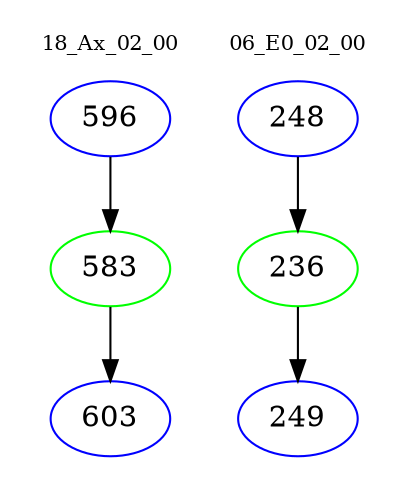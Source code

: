 digraph{
subgraph cluster_0 {
color = white
label = "18_Ax_02_00";
fontsize=10;
T0_596 [label="596", color="blue"]
T0_596 -> T0_583 [color="black"]
T0_583 [label="583", color="green"]
T0_583 -> T0_603 [color="black"]
T0_603 [label="603", color="blue"]
}
subgraph cluster_1 {
color = white
label = "06_E0_02_00";
fontsize=10;
T1_248 [label="248", color="blue"]
T1_248 -> T1_236 [color="black"]
T1_236 [label="236", color="green"]
T1_236 -> T1_249 [color="black"]
T1_249 [label="249", color="blue"]
}
}
